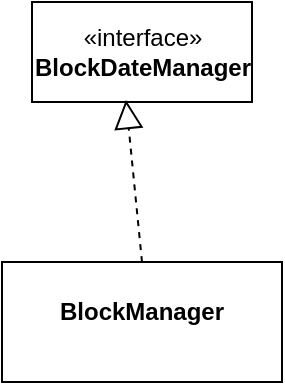 <mxfile version="11.1.4" type="github"><diagram id="6B52CXJBnROAsL_pMNFo" name="Page-1"><mxGraphModel dx="946" dy="525" grid="1" gridSize="10" guides="1" tooltips="1" connect="1" arrows="1" fold="1" page="1" pageScale="1" pageWidth="827" pageHeight="1169" math="0" shadow="0"><root><mxCell id="0"/><mxCell id="1" parent="0"/><mxCell id="ylBKSYMkL2PHVl85_eeW-1" value="«interface»&lt;br&gt;&lt;b&gt;BlockDateManager&lt;/b&gt;" style="html=1;" vertex="1" parent="1"><mxGeometry x="265" y="80" width="110" height="50" as="geometry"/></mxCell><mxCell id="ylBKSYMkL2PHVl85_eeW-8" value="&lt;p style=&quot;margin: 0px ; margin-top: 4px ; text-align: center&quot;&gt;&lt;br&gt;&lt;b&gt;BlockManager&lt;/b&gt;&lt;/p&gt;" style="verticalAlign=top;align=left;overflow=fill;fontSize=12;fontFamily=Helvetica;html=1;" vertex="1" parent="1"><mxGeometry x="250" y="210" width="140" height="60" as="geometry"/></mxCell><mxCell id="ylBKSYMkL2PHVl85_eeW-13" value="" style="endArrow=block;dashed=1;endFill=0;endSize=12;html=1;entryX=0.427;entryY=0.98;entryDx=0;entryDy=0;entryPerimeter=0;exitX=0.5;exitY=0;exitDx=0;exitDy=0;" edge="1" parent="1" source="ylBKSYMkL2PHVl85_eeW-8" target="ylBKSYMkL2PHVl85_eeW-1"><mxGeometry width="160" relative="1" as="geometry"><mxPoint x="120" y="120" as="sourcePoint"/><mxPoint x="280" y="120" as="targetPoint"/></mxGeometry></mxCell></root></mxGraphModel></diagram></mxfile>